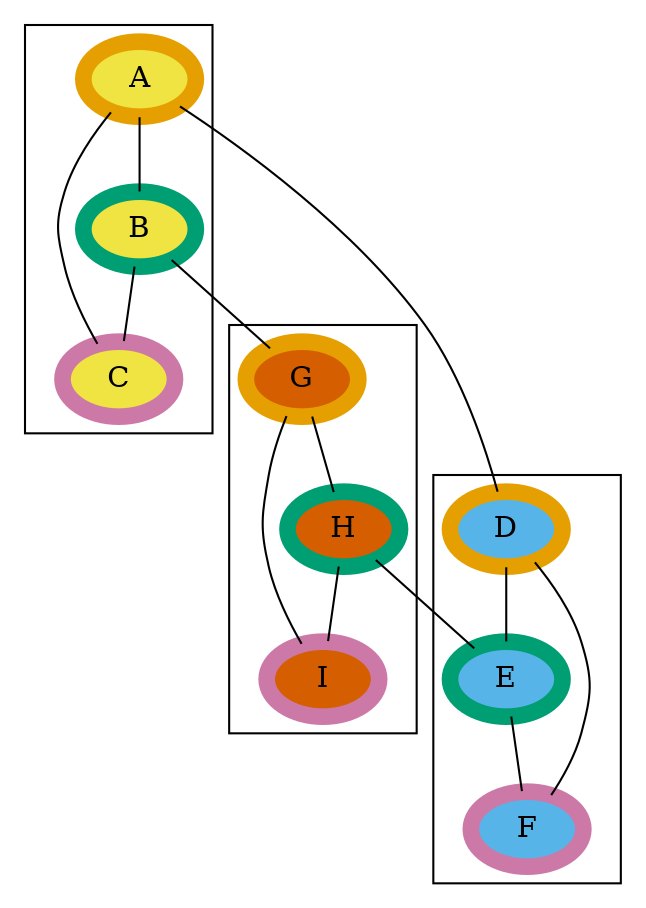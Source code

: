 graph {

    A [style="filled" fillcolor="#F0E442" color="#E69F00" penwidth=8]
    B [style="filled" fillcolor="#F0E442" color="#009E73" penwidth=8]
    C [style="filled" fillcolor="#F0E442" color="#CC79A7" penwidth=8]
    D [style="filled" fillcolor="#56B4E9" color="#E69F00" penwidth=8]
    E [style="filled" fillcolor="#56B4E9" color="#009E73" penwidth=8]
    F [style="filled" fillcolor="#56B4E9" color="#CC79A7" penwidth=8]
    G [style="filled" fillcolor="#D55E00" color="#E69F00" penwidth=8]
    H [style="filled" fillcolor="#D55E00" color="#009E73" penwidth=8]
    I [style="filled" fillcolor="#D55E00" color="#CC79A7" penwidth=8]

    subgraph clusterA {
        A -- B
        B -- C
        C -- A
    }

    subgraph clusterB {
        D -- E
        E -- F
        F -- D
    }

    subgraph clusterC {
        G -- H
        H -- I
        I -- G
    }

    A -- D
    B -- G
    H -- E
}
